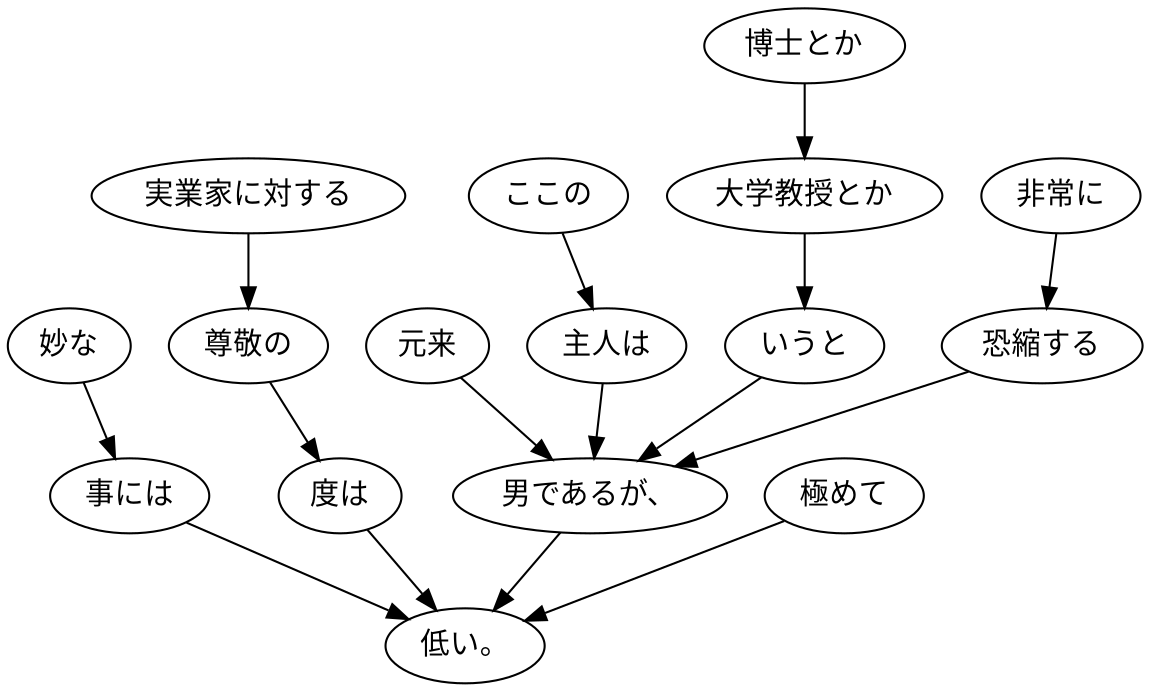 digraph graph1597 {
	node0 [label="元来"];
	node1 [label="ここの"];
	node2 [label="主人は"];
	node3 [label="博士とか"];
	node4 [label="大学教授とか"];
	node5 [label="いうと"];
	node6 [label="非常に"];
	node7 [label="恐縮する"];
	node8 [label="男であるが、"];
	node9 [label="妙な"];
	node10 [label="事には"];
	node11 [label="実業家に対する"];
	node12 [label="尊敬の"];
	node13 [label="度は"];
	node14 [label="極めて"];
	node15 [label="低い。"];
	node0 -> node8;
	node1 -> node2;
	node2 -> node8;
	node3 -> node4;
	node4 -> node5;
	node5 -> node8;
	node6 -> node7;
	node7 -> node8;
	node8 -> node15;
	node9 -> node10;
	node10 -> node15;
	node11 -> node12;
	node12 -> node13;
	node13 -> node15;
	node14 -> node15;
}
